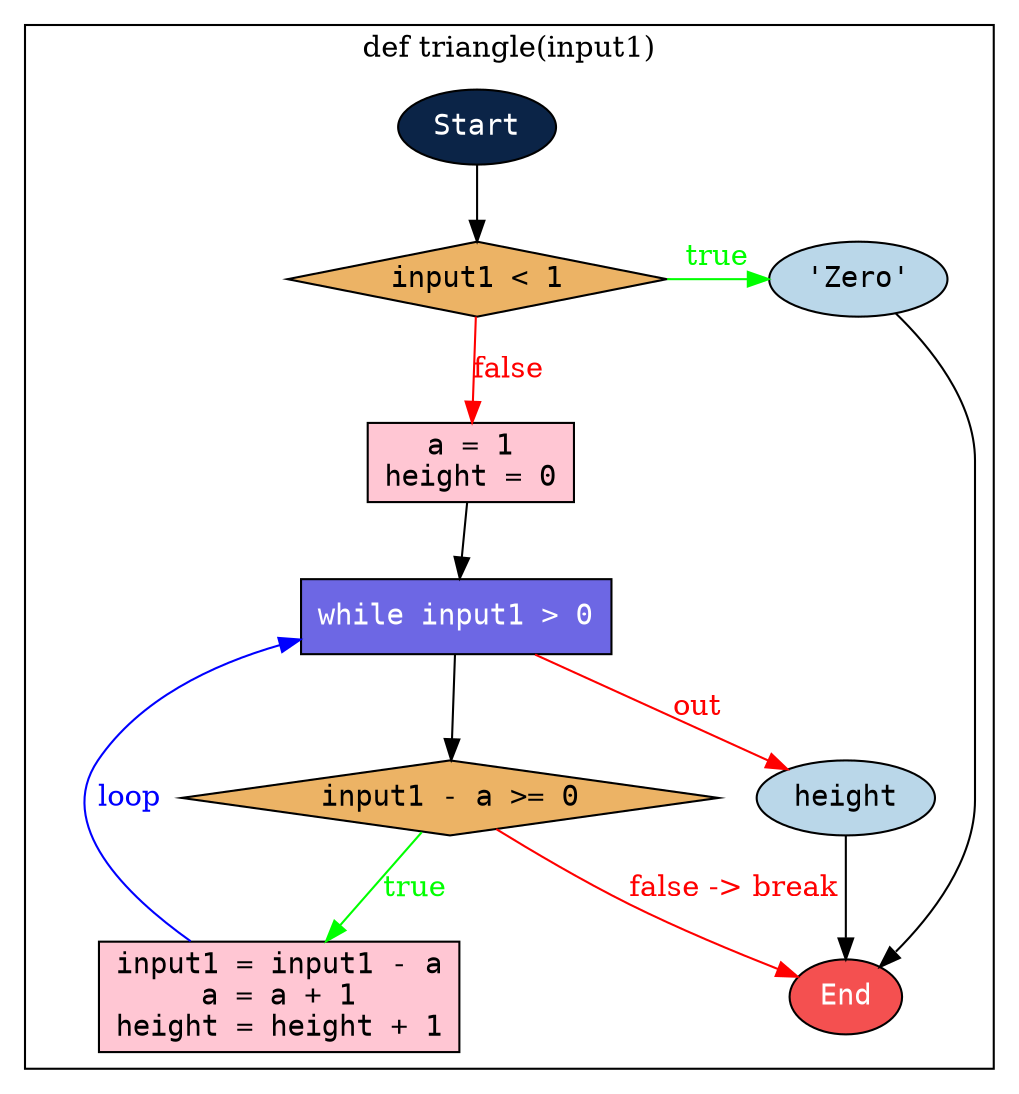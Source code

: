 digraph my_graph {
bgcolor="white"
node [fontname="courier"]

LStart_triangle [shape=ellipse] [label="Start"] [type="START"] [style=filled fillcolor="#0B2447" fontcolor=white]
L2 [shape=diamond] [label="input1 < 1"] [type="CONDITIONS"] [style=filled fillcolor="#ECB365" fontcolor=black]
L3 [shape=ellipse] [label="'Zero'"] [type="RETURN"] [style=filled fillcolor="#BAD7E9" fontcolor=black]

L6 [shape=rect] [label="a = 1
height = 0
"] [type="STATEMENT"] [style=filled fillcolor="#FFC6D3" fontcolor=black]
L8 [shape=rect] [label="while input1 > 0"] [type="LOOP"] [style=filled fillcolor="#6D67E4" fontcolor=white]
L9 [shape=diamond] [label="input1 - a >= 0"] [type="CONDITIONS"] [style=filled fillcolor="#ECB365" fontcolor=black]
L10 [shape=rect] [label="input1 = input1 - a
a = a + 1
height = height + 1
"] [type="STATEMENT"] [style=filled fillcolor="#FFC6D3" fontcolor=black]


L15 [shape=ellipse] [label="height"] [type="RETURN"] [style=filled fillcolor="#BAD7E9" fontcolor=black]
L999999 [shape=ellipse] [label="End"] [type="END"] [style=filled fillcolor="#F45050" fontcolor=white]

subgraph cluster_triangle {
label = "def triangle(input1)";

LStart_triangle -> L2    [source="@current_to_next"]
{rank=same; L2; L3}; source="@condition_and_return"
L2 -> L3 [color=green] [fontcolor=green] [label="true"] [source="@if_to_next_node"]
L3 -> L999999    [source="@return_to_end"]
L2 -> L6 [color=red] [fontcolor=red] [label="false"] [source="@elif_to_else"]
L6 -> L8    [source="@current_to_next"]
L8 -> L9    [source="@loop_to_next"]
L8 -> L15 [color=red] [fontcolor=red] [label="out"] [source="@loop_to_next_sibling"]
L10 -> L8 [color=blue] [fontcolor=blue] [label="loop"] [source="@prev_node_of_else_to_loop"]

L9 -> L10 [color=green] [fontcolor=green] [label="true"] [source="@if_to_next_node"]


L9 -> L999999 [color=red] [fontcolor=red] [label="false -> break"] [source="@break_to_end_node"]
L15 -> L999999    [source="@return_to_end"]
}


}
